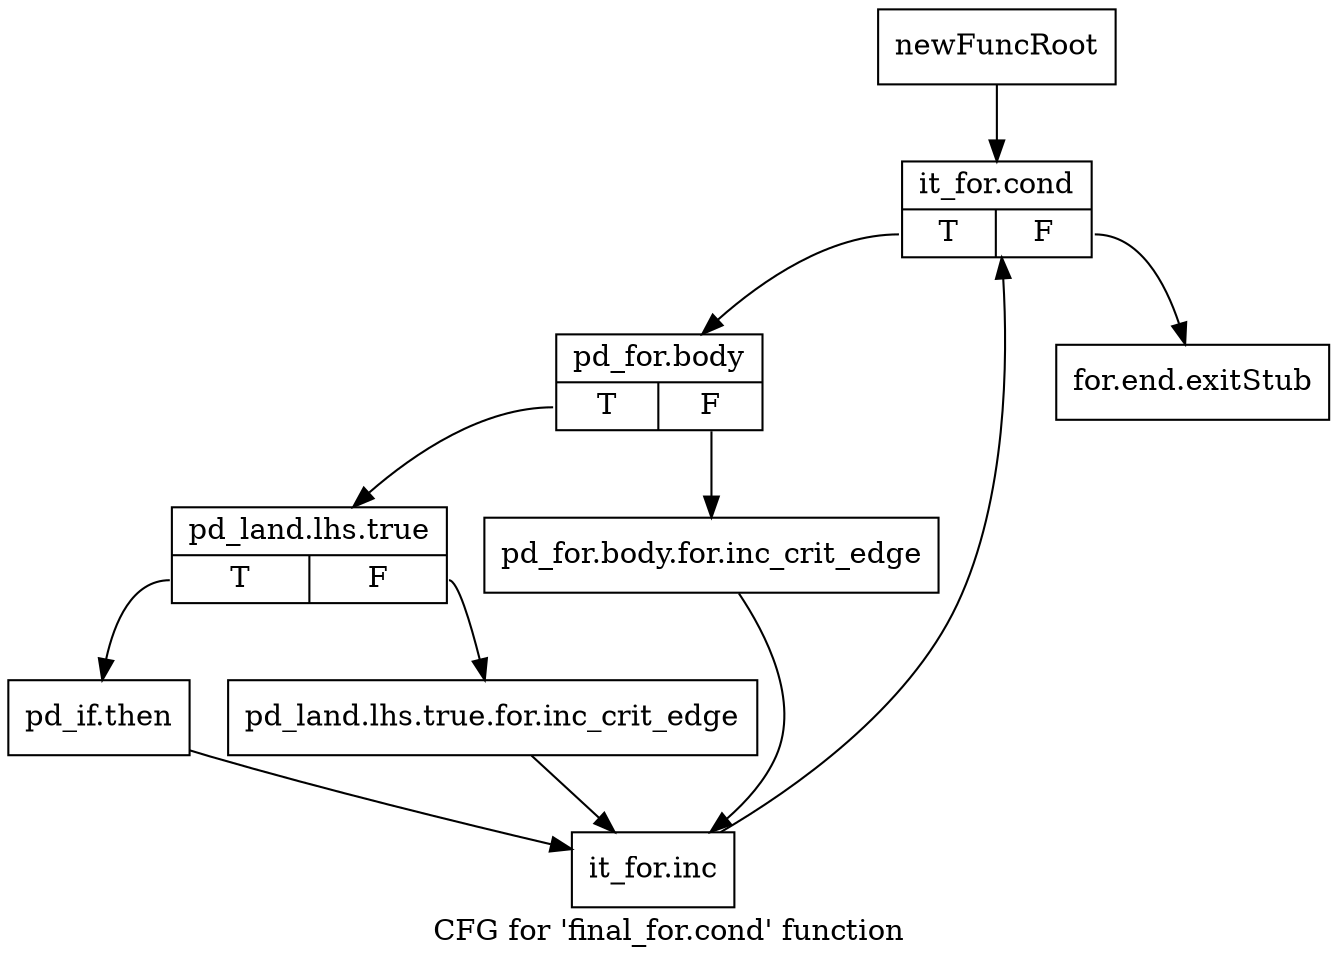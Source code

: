 digraph "CFG for 'final_for.cond' function" {
	label="CFG for 'final_for.cond' function";

	Node0xae30730 [shape=record,label="{newFuncRoot}"];
	Node0xae30730 -> Node0xae307d0;
	Node0xae30780 [shape=record,label="{for.end.exitStub}"];
	Node0xae307d0 [shape=record,label="{it_for.cond|{<s0>T|<s1>F}}"];
	Node0xae307d0:s0 -> Node0xae30820;
	Node0xae307d0:s1 -> Node0xae30780;
	Node0xae30820 [shape=record,label="{pd_for.body|{<s0>T|<s1>F}}"];
	Node0xae30820:s0 -> Node0xae308c0;
	Node0xae30820:s1 -> Node0xae30870;
	Node0xae30870 [shape=record,label="{pd_for.body.for.inc_crit_edge}"];
	Node0xae30870 -> Node0xae309b0;
	Node0xae308c0 [shape=record,label="{pd_land.lhs.true|{<s0>T|<s1>F}}"];
	Node0xae308c0:s0 -> Node0xae30960;
	Node0xae308c0:s1 -> Node0xae30910;
	Node0xae30910 [shape=record,label="{pd_land.lhs.true.for.inc_crit_edge}"];
	Node0xae30910 -> Node0xae309b0;
	Node0xae30960 [shape=record,label="{pd_if.then}"];
	Node0xae30960 -> Node0xae309b0;
	Node0xae309b0 [shape=record,label="{it_for.inc}"];
	Node0xae309b0 -> Node0xae307d0;
}
